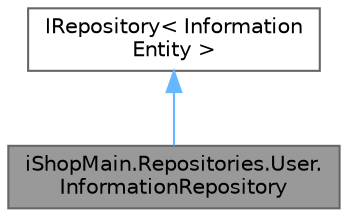 digraph "iShopMain.Repositories.User.InformationRepository"
{
 // LATEX_PDF_SIZE
  bgcolor="transparent";
  edge [fontname=Helvetica,fontsize=10,labelfontname=Helvetica,labelfontsize=10];
  node [fontname=Helvetica,fontsize=10,shape=box,height=0.2,width=0.4];
  Node1 [id="Node000001",label="iShopMain.Repositories.User.\lInformationRepository",height=0.2,width=0.4,color="gray40", fillcolor="grey60", style="filled", fontcolor="black",tooltip=" "];
  Node2 -> Node1 [id="edge1_Node000001_Node000002",dir="back",color="steelblue1",style="solid",tooltip=" "];
  Node2 [id="Node000002",label="IRepository\< Information\lEntity \>",height=0.2,width=0.4,color="gray40", fillcolor="white", style="filled",URL="$interfacei_shop_main_1_1_repositories_1_1_user_1_1_i_repository.html",tooltip=" "];
}

